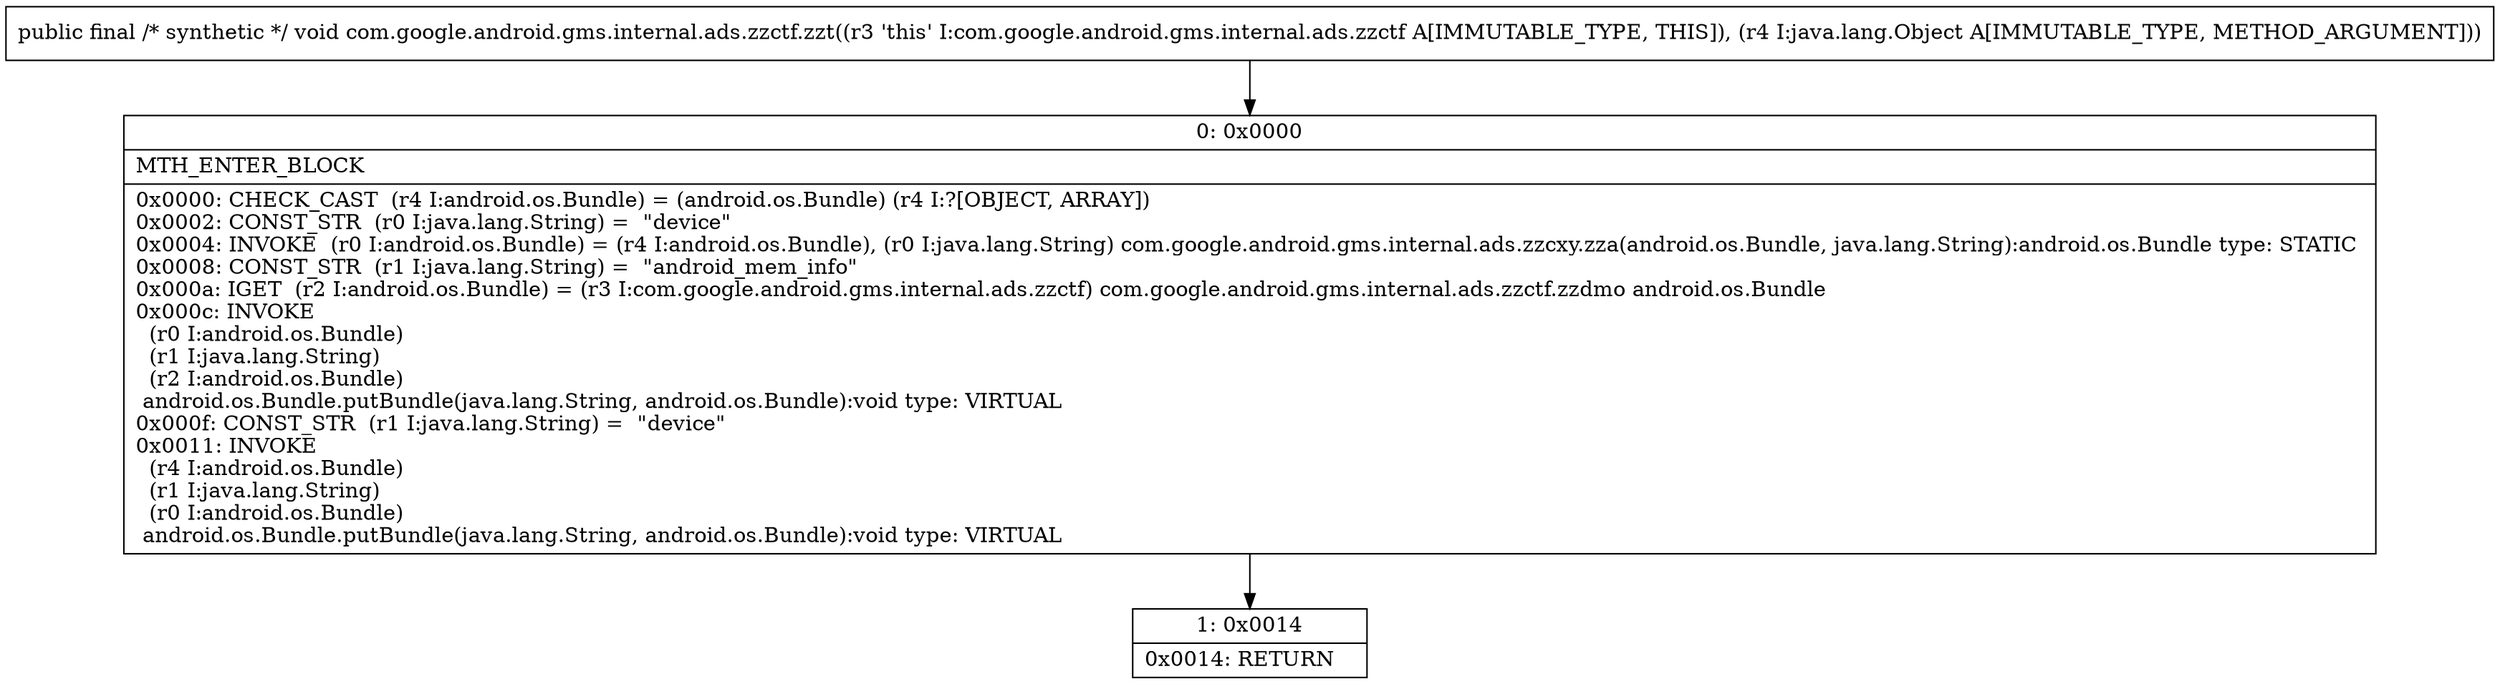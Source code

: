 digraph "CFG forcom.google.android.gms.internal.ads.zzctf.zzt(Ljava\/lang\/Object;)V" {
Node_0 [shape=record,label="{0\:\ 0x0000|MTH_ENTER_BLOCK\l|0x0000: CHECK_CAST  (r4 I:android.os.Bundle) = (android.os.Bundle) (r4 I:?[OBJECT, ARRAY]) \l0x0002: CONST_STR  (r0 I:java.lang.String) =  \"device\" \l0x0004: INVOKE  (r0 I:android.os.Bundle) = (r4 I:android.os.Bundle), (r0 I:java.lang.String) com.google.android.gms.internal.ads.zzcxy.zza(android.os.Bundle, java.lang.String):android.os.Bundle type: STATIC \l0x0008: CONST_STR  (r1 I:java.lang.String) =  \"android_mem_info\" \l0x000a: IGET  (r2 I:android.os.Bundle) = (r3 I:com.google.android.gms.internal.ads.zzctf) com.google.android.gms.internal.ads.zzctf.zzdmo android.os.Bundle \l0x000c: INVOKE  \l  (r0 I:android.os.Bundle)\l  (r1 I:java.lang.String)\l  (r2 I:android.os.Bundle)\l android.os.Bundle.putBundle(java.lang.String, android.os.Bundle):void type: VIRTUAL \l0x000f: CONST_STR  (r1 I:java.lang.String) =  \"device\" \l0x0011: INVOKE  \l  (r4 I:android.os.Bundle)\l  (r1 I:java.lang.String)\l  (r0 I:android.os.Bundle)\l android.os.Bundle.putBundle(java.lang.String, android.os.Bundle):void type: VIRTUAL \l}"];
Node_1 [shape=record,label="{1\:\ 0x0014|0x0014: RETURN   \l}"];
MethodNode[shape=record,label="{public final \/* synthetic *\/ void com.google.android.gms.internal.ads.zzctf.zzt((r3 'this' I:com.google.android.gms.internal.ads.zzctf A[IMMUTABLE_TYPE, THIS]), (r4 I:java.lang.Object A[IMMUTABLE_TYPE, METHOD_ARGUMENT])) }"];
MethodNode -> Node_0;
Node_0 -> Node_1;
}

